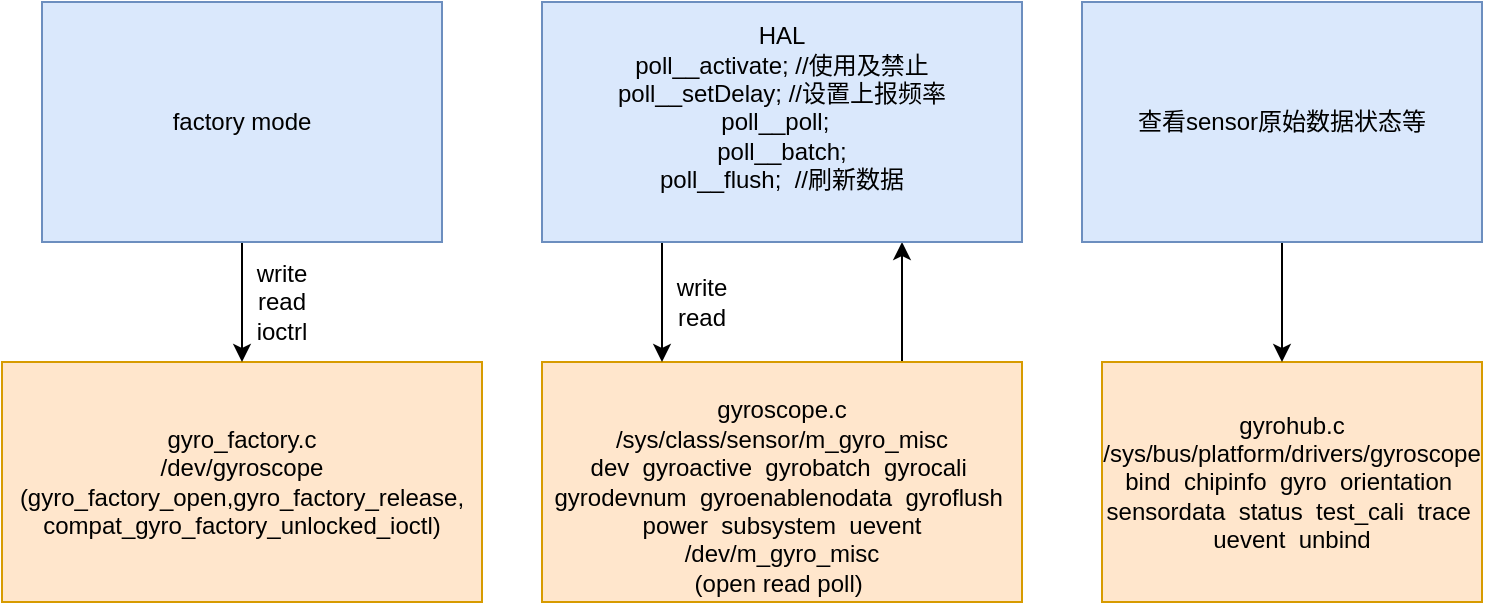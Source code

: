 <mxfile version="13.6.2" type="device"><diagram id="eHf3EC3pa5e9P3pGO2aK" name="Page-1"><mxGraphModel dx="1913" dy="806" grid="1" gridSize="10" guides="1" tooltips="1" connect="1" arrows="1" fold="1" page="1" pageScale="1" pageWidth="827" pageHeight="1169" math="0" shadow="0"><root><mxCell id="0"/><mxCell id="1" parent="0"/><mxCell id="fZzEf7rbXrqmwEhiatD_-13" style="edgeStyle=orthogonalEdgeStyle;rounded=0;orthogonalLoop=1;jettySize=auto;html=1;exitX=0.75;exitY=0;exitDx=0;exitDy=0;entryX=0.75;entryY=1;entryDx=0;entryDy=0;" edge="1" parent="1" source="fZzEf7rbXrqmwEhiatD_-1" target="fZzEf7rbXrqmwEhiatD_-7"><mxGeometry relative="1" as="geometry"/></mxCell><mxCell id="fZzEf7rbXrqmwEhiatD_-1" value="&lt;br&gt;gyroscope.c&lt;br&gt;/sys/class/sensor/m_gyro_misc&lt;br&gt;dev&amp;nbsp; gyroactive&amp;nbsp; gyrobatch&amp;nbsp; gyrocali&amp;nbsp; gyrodevnum&amp;nbsp; gyroenablenodata&amp;nbsp; gyroflush&amp;nbsp; power&amp;nbsp; subsystem&amp;nbsp; uevent&lt;br&gt;/dev/m_gyro_misc&lt;br&gt;(open read poll)&amp;nbsp;" style="rounded=0;whiteSpace=wrap;html=1;fillColor=#ffe6cc;strokeColor=#d79b00;" vertex="1" parent="1"><mxGeometry x="210" y="200" width="240" height="120" as="geometry"/></mxCell><mxCell id="fZzEf7rbXrqmwEhiatD_-2" value="gyrohub.c&lt;br&gt;/sys/bus/platform/drivers/gyroscope&lt;br&gt;bind&amp;nbsp; chipinfo&amp;nbsp; gyro&amp;nbsp; orientation&amp;nbsp; sensordata&amp;nbsp; status&amp;nbsp; test_cali&amp;nbsp; trace&amp;nbsp; uevent&amp;nbsp; unbind" style="rounded=0;whiteSpace=wrap;html=1;fillColor=#ffe6cc;strokeColor=#d79b00;" vertex="1" parent="1"><mxGeometry x="490" y="200" width="190" height="120" as="geometry"/></mxCell><mxCell id="fZzEf7rbXrqmwEhiatD_-4" value="gyro_factory.c&lt;br&gt;/dev/gyroscope&lt;br&gt;(gyro_factory_open,gyro_factory_release,&lt;br&gt;compat_gyro_factory_unlocked_ioctl)" style="rounded=0;whiteSpace=wrap;html=1;fillColor=#ffe6cc;strokeColor=#d79b00;" vertex="1" parent="1"><mxGeometry x="-60" y="200" width="240" height="120" as="geometry"/></mxCell><mxCell id="fZzEf7rbXrqmwEhiatD_-6" style="edgeStyle=orthogonalEdgeStyle;rounded=0;orthogonalLoop=1;jettySize=auto;html=1;entryX=0.5;entryY=0;entryDx=0;entryDy=0;" edge="1" parent="1" source="fZzEf7rbXrqmwEhiatD_-5" target="fZzEf7rbXrqmwEhiatD_-4"><mxGeometry relative="1" as="geometry"/></mxCell><mxCell id="fZzEf7rbXrqmwEhiatD_-5" value="factory mode" style="rounded=0;whiteSpace=wrap;html=1;fillColor=#dae8fc;strokeColor=#6c8ebf;" vertex="1" parent="1"><mxGeometry x="-40" y="20" width="200" height="120" as="geometry"/></mxCell><mxCell id="fZzEf7rbXrqmwEhiatD_-12" style="edgeStyle=orthogonalEdgeStyle;rounded=0;orthogonalLoop=1;jettySize=auto;html=1;exitX=0.25;exitY=1;exitDx=0;exitDy=0;entryX=0.25;entryY=0;entryDx=0;entryDy=0;" edge="1" parent="1" source="fZzEf7rbXrqmwEhiatD_-7" target="fZzEf7rbXrqmwEhiatD_-1"><mxGeometry relative="1" as="geometry"/></mxCell><mxCell id="fZzEf7rbXrqmwEhiatD_-7" value="HAL&lt;br&gt;&lt;div&gt;poll__activate; //使用及禁止&lt;/div&gt;&lt;div&gt;&lt;div&gt;poll__setDelay; //设置上报频率&lt;/div&gt;&lt;/div&gt;&lt;div&gt;poll__poll;&amp;nbsp;&amp;nbsp;&lt;br&gt;&lt;/div&gt;&lt;div&gt;&amp;nbsp;poll__batch;&amp;nbsp;&lt;br&gt;&lt;/div&gt;&lt;div&gt;poll__flush;&amp;nbsp; //刷新数据&lt;/div&gt;&lt;div&gt;&lt;br&gt;&lt;/div&gt;" style="rounded=0;whiteSpace=wrap;html=1;fillColor=#dae8fc;strokeColor=#6c8ebf;" vertex="1" parent="1"><mxGeometry x="210" y="20" width="240" height="120" as="geometry"/></mxCell><mxCell id="fZzEf7rbXrqmwEhiatD_-14" value="write read" style="text;html=1;strokeColor=none;fillColor=none;align=center;verticalAlign=middle;whiteSpace=wrap;rounded=0;" vertex="1" parent="1"><mxGeometry x="270" y="160" width="40" height="20" as="geometry"/></mxCell><mxCell id="fZzEf7rbXrqmwEhiatD_-16" style="edgeStyle=orthogonalEdgeStyle;rounded=0;orthogonalLoop=1;jettySize=auto;html=1;" edge="1" parent="1" source="fZzEf7rbXrqmwEhiatD_-15"><mxGeometry relative="1" as="geometry"><mxPoint x="580" y="200" as="targetPoint"/></mxGeometry></mxCell><mxCell id="fZzEf7rbXrqmwEhiatD_-15" value="查看sensor原始数据状态等" style="rounded=0;whiteSpace=wrap;html=1;fillColor=#dae8fc;strokeColor=#6c8ebf;" vertex="1" parent="1"><mxGeometry x="480" y="20" width="200" height="120" as="geometry"/></mxCell><mxCell id="fZzEf7rbXrqmwEhiatD_-17" value="write read&lt;br&gt;ioctrl" style="text;html=1;strokeColor=none;fillColor=none;align=center;verticalAlign=middle;whiteSpace=wrap;rounded=0;" vertex="1" parent="1"><mxGeometry x="60" y="160" width="40" height="20" as="geometry"/></mxCell></root></mxGraphModel></diagram></mxfile>